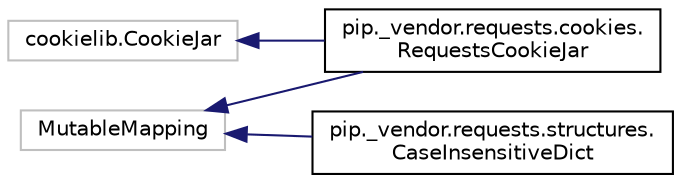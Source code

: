 digraph "Graphical Class Hierarchy"
{
 // LATEX_PDF_SIZE
  edge [fontname="Helvetica",fontsize="10",labelfontname="Helvetica",labelfontsize="10"];
  node [fontname="Helvetica",fontsize="10",shape=record];
  rankdir="LR";
  Node946 [label="cookielib.CookieJar",height=0.2,width=0.4,color="grey75", fillcolor="white", style="filled",tooltip=" "];
  Node946 -> Node0 [dir="back",color="midnightblue",fontsize="10",style="solid",fontname="Helvetica"];
  Node0 [label="pip._vendor.requests.cookies.\lRequestsCookieJar",height=0.2,width=0.4,color="black", fillcolor="white", style="filled",URL="$classpip_1_1__vendor_1_1requests_1_1cookies_1_1_requests_cookie_jar.html",tooltip=" "];
  Node3851 [label="MutableMapping",height=0.2,width=0.4,color="grey75", fillcolor="white", style="filled",tooltip=" "];
  Node3851 -> Node0 [dir="back",color="midnightblue",fontsize="10",style="solid",fontname="Helvetica"];
  Node3851 -> Node3852 [dir="back",color="midnightblue",fontsize="10",style="solid",fontname="Helvetica"];
  Node3852 [label="pip._vendor.requests.structures.\lCaseInsensitiveDict",height=0.2,width=0.4,color="black", fillcolor="white", style="filled",URL="$classpip_1_1__vendor_1_1requests_1_1structures_1_1_case_insensitive_dict.html",tooltip=" "];
}
